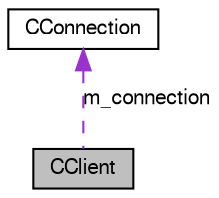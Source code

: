 digraph G
{
  edge [fontname="FreeSans",fontsize="10",labelfontname="FreeSans",labelfontsize="10"];
  node [fontname="FreeSans",fontsize="10",shape=record];
  Node1 [label="CClient",height=0.2,width=0.4,color="black", fillcolor="grey75", style="filled" fontcolor="black"];
  Node2 -> Node1 [dir=back,color="darkorchid3",fontsize="10",style="dashed",label="m_connection",fontname="FreeSans"];
  Node2 [label="CConnection",height=0.2,width=0.4,color="black", fillcolor="white", style="filled",URL="$d5/da3/class_c_connection.html"];
}
